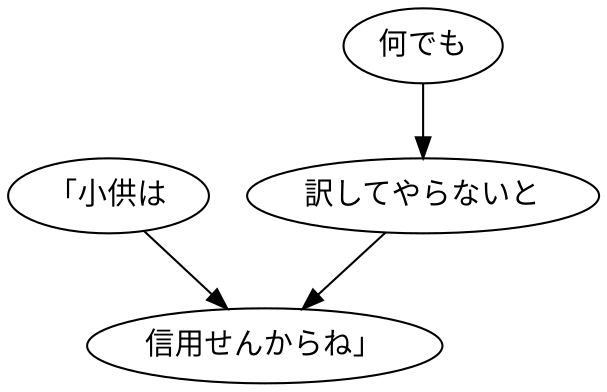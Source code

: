 digraph graph7511 {
	node0 [label="「小供は"];
	node1 [label="何でも"];
	node2 [label="訳してやらないと"];
	node3 [label="信用せんからね」"];
	node0 -> node3;
	node1 -> node2;
	node2 -> node3;
}
